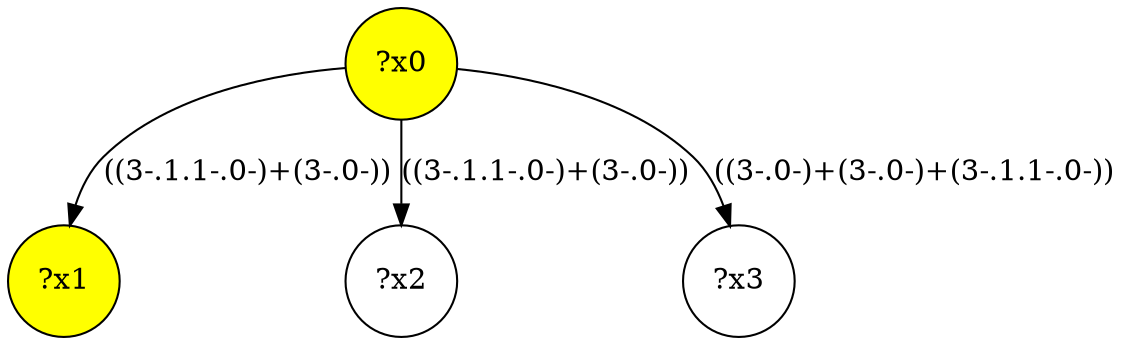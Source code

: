digraph g {
	x0 [fillcolor="yellow", style="filled," shape=circle, label="?x0"];
	x1 [fillcolor="yellow", style="filled," shape=circle, label="?x1"];
	x0 -> x1 [label="((3-.1.1-.0-)+(3-.0-))"];
	x2 [shape=circle, label="?x2"];
	x0 -> x2 [label="((3-.1.1-.0-)+(3-.0-))"];
	x3 [shape=circle, label="?x3"];
	x0 -> x3 [label="((3-.0-)+(3-.0-)+(3-.1.1-.0-))"];
}
